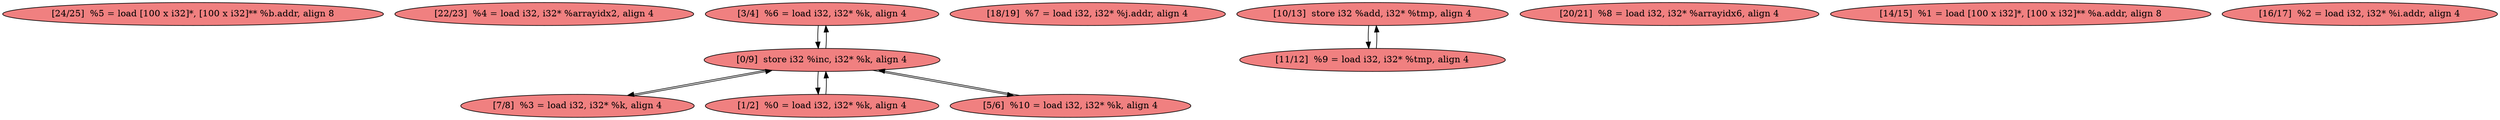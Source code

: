 
digraph G {


node113 [fillcolor=lightcoral,label="[24/25]  %5 = load [100 x i32]*, [100 x i32]** %b.addr, align 8",shape=ellipse,style=filled ]
node112 [fillcolor=lightcoral,label="[22/23]  %4 = load i32, i32* %arrayidx2, align 4",shape=ellipse,style=filled ]
node111 [fillcolor=lightcoral,label="[3/4]  %6 = load i32, i32* %k, align 4",shape=ellipse,style=filled ]
node109 [fillcolor=lightcoral,label="[7/8]  %3 = load i32, i32* %k, align 4",shape=ellipse,style=filled ]
node107 [fillcolor=lightcoral,label="[18/19]  %7 = load i32, i32* %j.addr, align 4",shape=ellipse,style=filled ]
node108 [fillcolor=lightcoral,label="[1/2]  %0 = load i32, i32* %k, align 4",shape=ellipse,style=filled ]
node102 [fillcolor=lightcoral,label="[5/6]  %10 = load i32, i32* %k, align 4",shape=ellipse,style=filled ]
node103 [fillcolor=lightcoral,label="[10/13]  store i32 %add, i32* %tmp, align 4",shape=ellipse,style=filled ]
node110 [fillcolor=lightcoral,label="[20/21]  %8 = load i32, i32* %arrayidx6, align 4",shape=ellipse,style=filled ]
node101 [fillcolor=lightcoral,label="[0/9]  store i32 %inc, i32* %k, align 4",shape=ellipse,style=filled ]
node104 [fillcolor=lightcoral,label="[11/12]  %9 = load i32, i32* %tmp, align 4",shape=ellipse,style=filled ]
node105 [fillcolor=lightcoral,label="[14/15]  %1 = load [100 x i32]*, [100 x i32]** %a.addr, align 8",shape=ellipse,style=filled ]
node106 [fillcolor=lightcoral,label="[16/17]  %2 = load i32, i32* %i.addr, align 4",shape=ellipse,style=filled ]

node103->node104 [ ]
node104->node103 [ ]
node101->node111 [ ]
node101->node108 [ ]
node111->node101 [ ]
node108->node101 [ ]
node101->node102 [ ]
node102->node101 [ ]
node109->node101 [ ]
node101->node109 [ ]


}
